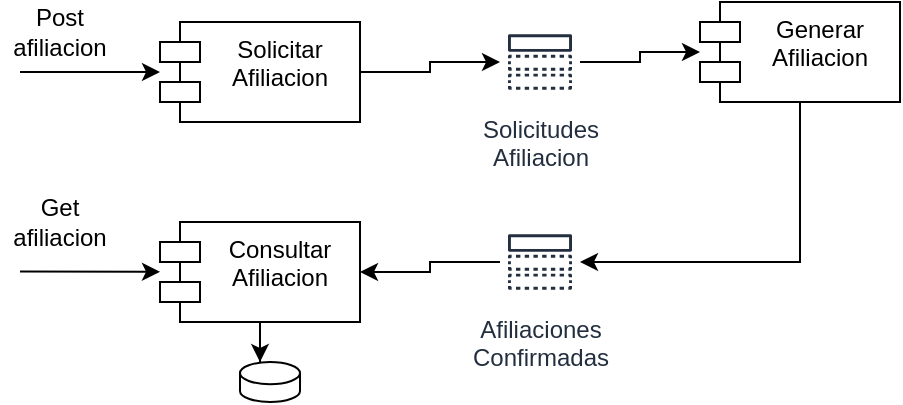 <mxfile version="20.2.5" type="device"><diagram id="yUgn51DmSY6me-qRB0vs" name="Page-1"><mxGraphModel dx="568" dy="260" grid="1" gridSize="10" guides="1" tooltips="1" connect="1" arrows="1" fold="1" page="1" pageScale="1" pageWidth="850" pageHeight="1100" math="0" shadow="0"><root><mxCell id="0"/><mxCell id="1" parent="0"/><mxCell id="rWZj5tyPqd_6n2qgDnAc-6" style="edgeStyle=orthogonalEdgeStyle;rounded=0;orthogonalLoop=1;jettySize=auto;html=1;" edge="1" parent="1" source="rWZj5tyPqd_6n2qgDnAc-1" target="rWZj5tyPqd_6n2qgDnAc-5"><mxGeometry relative="1" as="geometry"/></mxCell><mxCell id="rWZj5tyPqd_6n2qgDnAc-1" value="Solicitudes&lt;br&gt;Afiliacion" style="sketch=0;outlineConnect=0;fontColor=#232F3E;gradientColor=none;strokeColor=#232F3E;fillColor=#ffffff;dashed=0;verticalLabelPosition=bottom;verticalAlign=top;align=center;html=1;fontSize=12;fontStyle=0;aspect=fixed;shape=mxgraph.aws4.resourceIcon;resIcon=mxgraph.aws4.topic;" vertex="1" parent="1"><mxGeometry x="370" y="450" width="40" height="40" as="geometry"/></mxCell><mxCell id="rWZj5tyPqd_6n2qgDnAc-4" style="edgeStyle=orthogonalEdgeStyle;rounded=0;orthogonalLoop=1;jettySize=auto;html=1;" edge="1" parent="1" source="rWZj5tyPqd_6n2qgDnAc-3" target="rWZj5tyPqd_6n2qgDnAc-1"><mxGeometry relative="1" as="geometry"/></mxCell><mxCell id="rWZj5tyPqd_6n2qgDnAc-3" value="Solicitar&#10;Afiliacion" style="shape=module;align=left;spacingLeft=20;align=center;verticalAlign=top;" vertex="1" parent="1"><mxGeometry x="200" y="450" width="100" height="50" as="geometry"/></mxCell><mxCell id="rWZj5tyPqd_6n2qgDnAc-9" style="edgeStyle=orthogonalEdgeStyle;rounded=0;orthogonalLoop=1;jettySize=auto;html=1;" edge="1" parent="1" source="rWZj5tyPqd_6n2qgDnAc-5" target="rWZj5tyPqd_6n2qgDnAc-8"><mxGeometry relative="1" as="geometry"><Array as="points"><mxPoint x="520" y="570"/></Array></mxGeometry></mxCell><mxCell id="rWZj5tyPqd_6n2qgDnAc-5" value="Generar&#10;Afiliacion" style="shape=module;align=left;spacingLeft=20;align=center;verticalAlign=top;" vertex="1" parent="1"><mxGeometry x="470" y="440" width="100" height="50" as="geometry"/></mxCell><mxCell id="rWZj5tyPqd_6n2qgDnAc-12" style="edgeStyle=orthogonalEdgeStyle;rounded=0;orthogonalLoop=1;jettySize=auto;html=1;entryX=0.333;entryY=0;entryDx=0;entryDy=0;entryPerimeter=0;" edge="1" parent="1" source="rWZj5tyPqd_6n2qgDnAc-7" target="rWZj5tyPqd_6n2qgDnAc-11"><mxGeometry relative="1" as="geometry"/></mxCell><mxCell id="rWZj5tyPqd_6n2qgDnAc-7" value="Consultar&#10;Afiliacion" style="shape=module;align=left;spacingLeft=20;align=center;verticalAlign=top;" vertex="1" parent="1"><mxGeometry x="200" y="550" width="100" height="50" as="geometry"/></mxCell><mxCell id="rWZj5tyPqd_6n2qgDnAc-10" style="edgeStyle=orthogonalEdgeStyle;rounded=0;orthogonalLoop=1;jettySize=auto;html=1;" edge="1" parent="1" source="rWZj5tyPqd_6n2qgDnAc-8" target="rWZj5tyPqd_6n2qgDnAc-7"><mxGeometry relative="1" as="geometry"/></mxCell><mxCell id="rWZj5tyPqd_6n2qgDnAc-8" value="Afiliaciones&lt;br&gt;Confirmadas" style="sketch=0;outlineConnect=0;fontColor=#232F3E;gradientColor=none;strokeColor=#232F3E;fillColor=#ffffff;dashed=0;verticalLabelPosition=bottom;verticalAlign=top;align=center;html=1;fontSize=12;fontStyle=0;aspect=fixed;shape=mxgraph.aws4.resourceIcon;resIcon=mxgraph.aws4.topic;" vertex="1" parent="1"><mxGeometry x="370" y="550" width="40" height="40" as="geometry"/></mxCell><mxCell id="rWZj5tyPqd_6n2qgDnAc-11" value="" style="shape=cylinder3;whiteSpace=wrap;html=1;boundedLbl=1;backgroundOutline=1;size=5.556;" vertex="1" parent="1"><mxGeometry x="240" y="620" width="30" height="20" as="geometry"/></mxCell><mxCell id="rWZj5tyPqd_6n2qgDnAc-13" value="" style="endArrow=classic;html=1;rounded=0;" edge="1" parent="1" target="rWZj5tyPqd_6n2qgDnAc-3"><mxGeometry width="50" height="50" relative="1" as="geometry"><mxPoint x="130" y="475" as="sourcePoint"/><mxPoint x="190" y="470" as="targetPoint"/></mxGeometry></mxCell><mxCell id="rWZj5tyPqd_6n2qgDnAc-15" value="" style="endArrow=classic;html=1;rounded=0;" edge="1" parent="1" target="rWZj5tyPqd_6n2qgDnAc-7"><mxGeometry width="50" height="50" relative="1" as="geometry"><mxPoint x="130" y="574.72" as="sourcePoint"/><mxPoint x="200" y="574.72" as="targetPoint"/></mxGeometry></mxCell><mxCell id="rWZj5tyPqd_6n2qgDnAc-16" value="Post afiliacion" style="text;html=1;strokeColor=none;fillColor=none;align=center;verticalAlign=middle;whiteSpace=wrap;rounded=0;" vertex="1" parent="1"><mxGeometry x="120" y="440" width="60" height="30" as="geometry"/></mxCell><mxCell id="rWZj5tyPqd_6n2qgDnAc-17" value="Get afiliacion" style="text;html=1;strokeColor=none;fillColor=none;align=center;verticalAlign=middle;whiteSpace=wrap;rounded=0;" vertex="1" parent="1"><mxGeometry x="120" y="535" width="60" height="30" as="geometry"/></mxCell></root></mxGraphModel></diagram></mxfile>